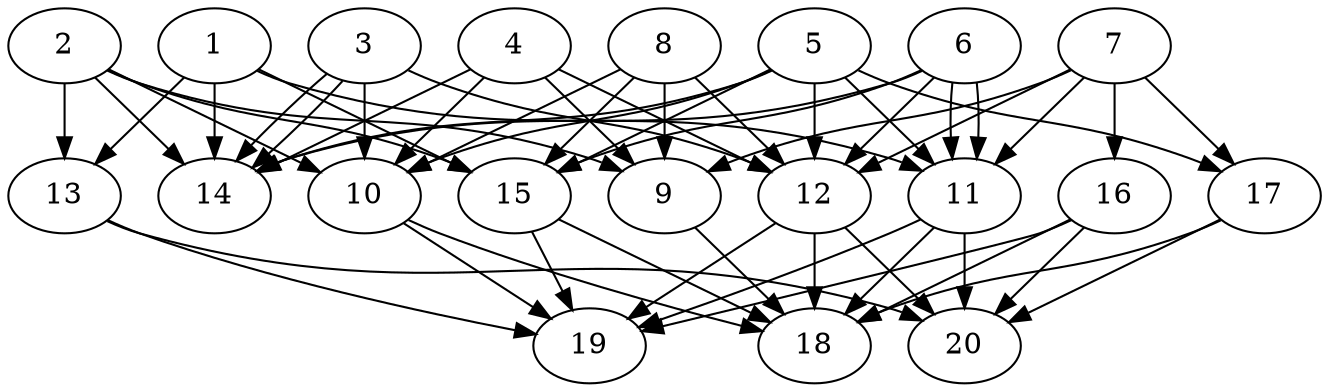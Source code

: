 // DAG automatically generated by daggen at Tue Jul 23 14:34:08 2019
// ./daggen --dot -n 20 --ccr 0.3 --fat 0.7 --regular 0.5 --density 0.8 --mindata 5242880 --maxdata 52428800 
digraph G {
  1 [size="38802773", alpha="0.06", expect_size="11640832"] 
  1 -> 11 [size ="11640832"]
  1 -> 13 [size ="11640832"]
  1 -> 14 [size ="11640832"]
  1 -> 15 [size ="11640832"]
  2 [size="17909760", alpha="0.06", expect_size="5372928"] 
  2 -> 9 [size ="5372928"]
  2 -> 10 [size ="5372928"]
  2 -> 13 [size ="5372928"]
  2 -> 14 [size ="5372928"]
  2 -> 15 [size ="5372928"]
  3 [size="115548160", alpha="0.12", expect_size="34664448"] 
  3 -> 10 [size ="34664448"]
  3 -> 12 [size ="34664448"]
  3 -> 14 [size ="34664448"]
  3 -> 14 [size ="34664448"]
  4 [size="35505493", alpha="0.03", expect_size="10651648"] 
  4 -> 9 [size ="10651648"]
  4 -> 10 [size ="10651648"]
  4 -> 12 [size ="10651648"]
  4 -> 14 [size ="10651648"]
  5 [size="131737600", alpha="0.08", expect_size="39521280"] 
  5 -> 10 [size ="39521280"]
  5 -> 11 [size ="39521280"]
  5 -> 12 [size ="39521280"]
  5 -> 14 [size ="39521280"]
  5 -> 15 [size ="39521280"]
  5 -> 17 [size ="39521280"]
  6 [size="22104747", alpha="0.00", expect_size="6631424"] 
  6 -> 11 [size ="6631424"]
  6 -> 11 [size ="6631424"]
  6 -> 12 [size ="6631424"]
  6 -> 14 [size ="6631424"]
  6 -> 15 [size ="6631424"]
  7 [size="148353707", alpha="0.06", expect_size="44506112"] 
  7 -> 9 [size ="44506112"]
  7 -> 11 [size ="44506112"]
  7 -> 12 [size ="44506112"]
  7 -> 16 [size ="44506112"]
  7 -> 17 [size ="44506112"]
  8 [size="29125973", alpha="0.16", expect_size="8737792"] 
  8 -> 9 [size ="8737792"]
  8 -> 10 [size ="8737792"]
  8 -> 12 [size ="8737792"]
  8 -> 15 [size ="8737792"]
  9 [size="103676587", alpha="0.10", expect_size="31102976"] 
  9 -> 18 [size ="31102976"]
  10 [size="76936533", alpha="0.03", expect_size="23080960"] 
  10 -> 18 [size ="23080960"]
  10 -> 19 [size ="23080960"]
  11 [size="157320533", alpha="0.08", expect_size="47196160"] 
  11 -> 18 [size ="47196160"]
  11 -> 19 [size ="47196160"]
  11 -> 20 [size ="47196160"]
  12 [size="49844907", alpha="0.02", expect_size="14953472"] 
  12 -> 18 [size ="14953472"]
  12 -> 19 [size ="14953472"]
  12 -> 20 [size ="14953472"]
  13 [size="97211733", alpha="0.08", expect_size="29163520"] 
  13 -> 19 [size ="29163520"]
  13 -> 20 [size ="29163520"]
  14 [size="32296960", alpha="0.09", expect_size="9689088"] 
  15 [size="58176853", alpha="0.08", expect_size="17453056"] 
  15 -> 18 [size ="17453056"]
  15 -> 19 [size ="17453056"]
  16 [size="124422827", alpha="0.17", expect_size="37326848"] 
  16 -> 18 [size ="37326848"]
  16 -> 19 [size ="37326848"]
  16 -> 20 [size ="37326848"]
  17 [size="124852907", alpha="0.02", expect_size="37455872"] 
  17 -> 18 [size ="37455872"]
  17 -> 20 [size ="37455872"]
  18 [size="17851733", alpha="0.07", expect_size="5355520"] 
  19 [size="146582187", alpha="0.19", expect_size="43974656"] 
  20 [size="69806080", alpha="0.03", expect_size="20941824"] 
}
